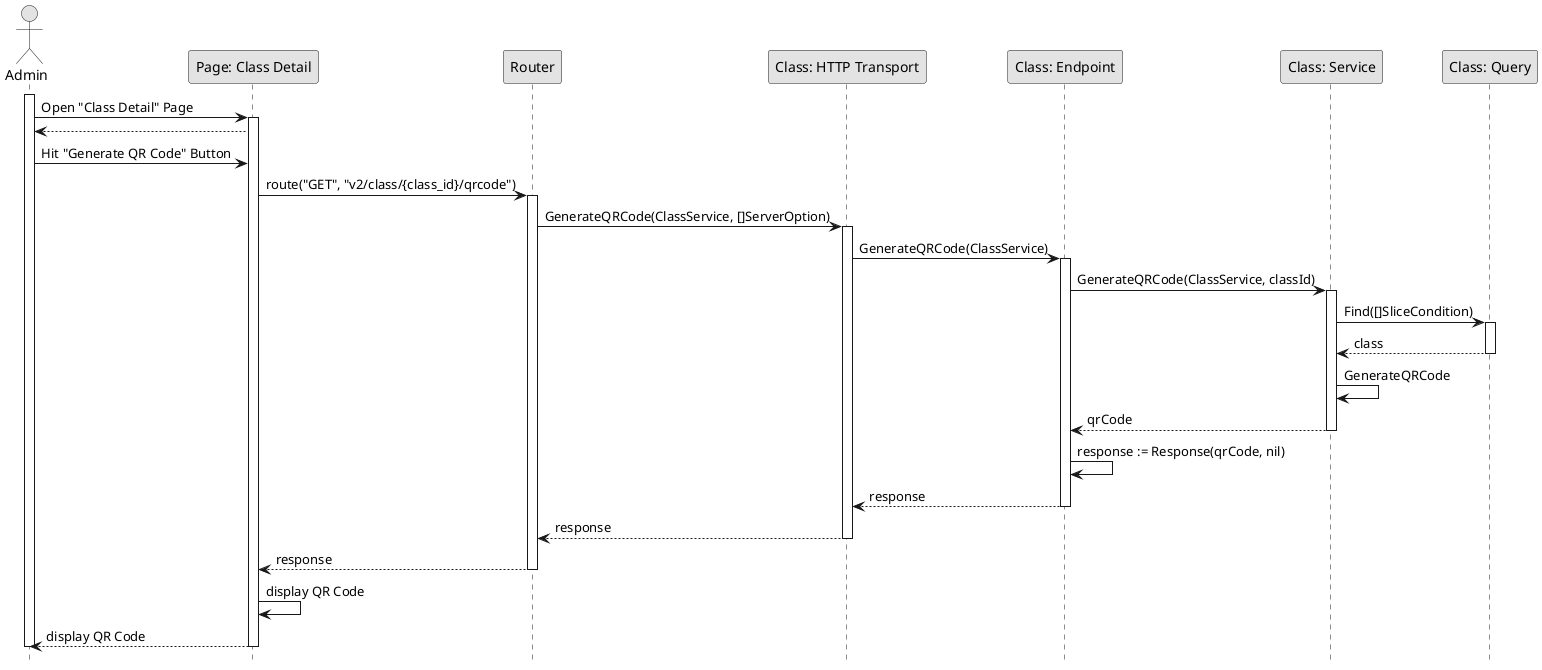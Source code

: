 @startuml GenerateQRCode

skinparam Monochrome true
skinparam Shadowing false
hide footbox

actor Admin
participant "Page: Class Detail" as ClassDetailPage
participant "Router" as Router
participant "Class: HTTP Transport" as ClassHTTPTransport
participant "Class: Endpoint" as ClassEndpoint
participant "Class: Service" as ClassService
participant "Class: Query" as ClassQuery

activate Admin

Admin->ClassDetailPage: Open "Class Detail" Page
activate ClassDetailPage
ClassDetailPage-->Admin
Admin->ClassDetailPage: Hit "Generate QR Code" Button
ClassDetailPage->Router: route("GET", "v2/class/{class_id}/qrcode")
activate Router
Router->ClassHTTPTransport: GenerateQRCode(ClassService, []ServerOption)
activate ClassHTTPTransport
ClassHTTPTransport->ClassEndpoint: GenerateQRCode(ClassService)
activate ClassEndpoint
ClassEndpoint->ClassService: GenerateQRCode(ClassService, classId)
activate ClassService
ClassService->ClassQuery: Find([]SliceCondition)
activate ClassQuery
ClassQuery-->ClassService: class
deactivate ClassQuery
ClassService->ClassService: GenerateQRCode
ClassService-->ClassEndpoint: qrCode
deactivate ClassService
ClassEndpoint->ClassEndpoint: response := Response(qrCode, nil)
ClassEndpoint-->ClassHTTPTransport: response
deactivate ClassEndpoint
ClassHTTPTransport-->Router: response
deactivate ClassHTTPTransport
Router-->ClassDetailPage: response
deactivate Router
ClassDetailPage->ClassDetailPage: display QR Code
ClassDetailPage-->Admin: display QR Code
deactivate ClassDetailPage

deactivate Admin

@enduml
